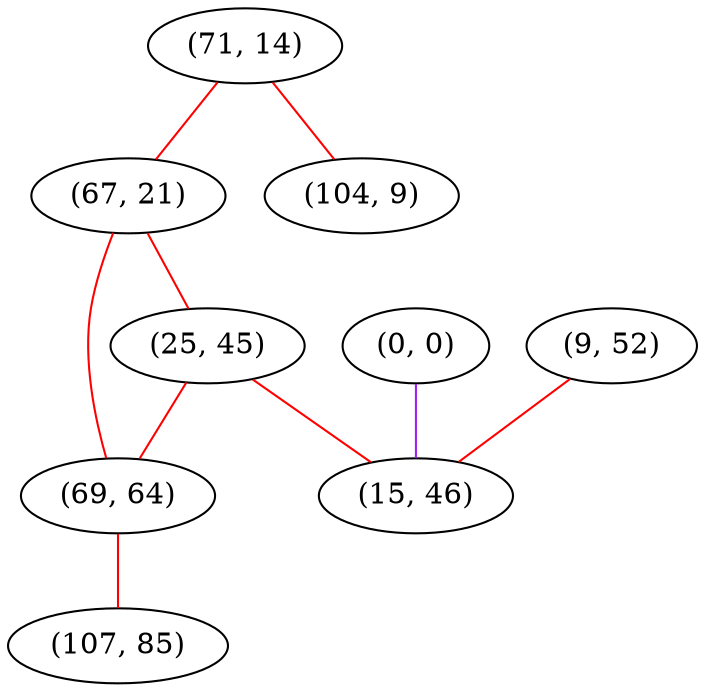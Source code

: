 graph "" {
"(71, 14)";
"(0, 0)";
"(9, 52)";
"(67, 21)";
"(104, 9)";
"(25, 45)";
"(69, 64)";
"(107, 85)";
"(15, 46)";
"(71, 14)" -- "(104, 9)"  [color=red, key=0, weight=1];
"(71, 14)" -- "(67, 21)"  [color=red, key=0, weight=1];
"(0, 0)" -- "(15, 46)"  [color=purple, key=0, weight=4];
"(9, 52)" -- "(15, 46)"  [color=red, key=0, weight=1];
"(67, 21)" -- "(25, 45)"  [color=red, key=0, weight=1];
"(67, 21)" -- "(69, 64)"  [color=red, key=0, weight=1];
"(25, 45)" -- "(15, 46)"  [color=red, key=0, weight=1];
"(25, 45)" -- "(69, 64)"  [color=red, key=0, weight=1];
"(69, 64)" -- "(107, 85)"  [color=red, key=0, weight=1];
}
